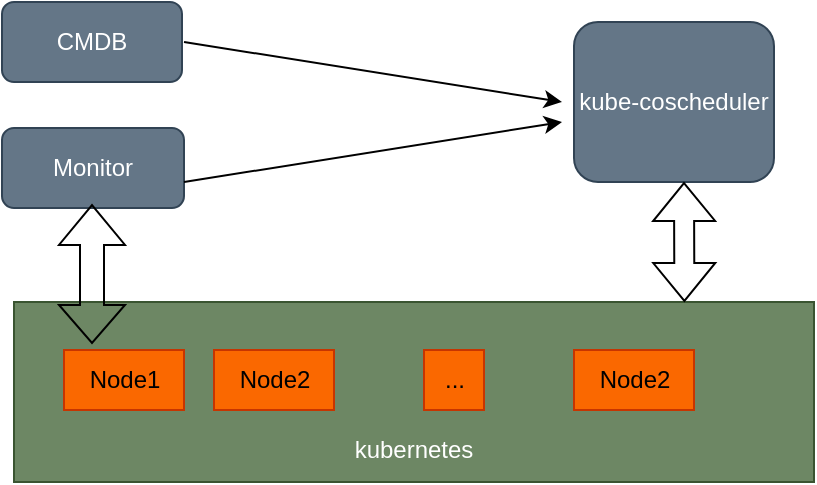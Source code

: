<mxfile version="24.7.8">
  <diagram name="第 1 页" id="hohoXE6kXmkcjNNXuMGf">
    <mxGraphModel dx="954" dy="581" grid="1" gridSize="10" guides="1" tooltips="1" connect="1" arrows="1" fold="1" page="1" pageScale="1" pageWidth="827" pageHeight="1169" math="0" shadow="0">
      <root>
        <mxCell id="0" />
        <mxCell id="1" parent="0" />
        <mxCell id="yrooIhPTmvuDeVJ7sGA4-1" value="CMDB" style="rounded=1;whiteSpace=wrap;html=1;fillColor=#647687;strokeColor=#314354;fontColor=#ffffff;" vertex="1" parent="1">
          <mxGeometry x="200" y="160" width="90" height="40" as="geometry" />
        </mxCell>
        <mxCell id="yrooIhPTmvuDeVJ7sGA4-2" value="kube-coscheduler" style="rounded=1;whiteSpace=wrap;html=1;fillColor=#647687;strokeColor=#314354;fontColor=#ffffff;" vertex="1" parent="1">
          <mxGeometry x="486" y="170" width="100" height="80" as="geometry" />
        </mxCell>
        <mxCell id="yrooIhPTmvuDeVJ7sGA4-4" value="&lt;div&gt;&lt;br&gt;&lt;/div&gt;&lt;div&gt;&lt;br&gt;&lt;/div&gt;&lt;div&gt;&lt;br&gt;&lt;/div&gt;&lt;div&gt;&lt;br&gt;&lt;/div&gt;kubernetes" style="rounded=0;whiteSpace=wrap;html=1;fillColor=#6d8764;fontColor=#ffffff;strokeColor=#3A5431;" vertex="1" parent="1">
          <mxGeometry x="206" y="310" width="400" height="90" as="geometry" />
        </mxCell>
        <mxCell id="yrooIhPTmvuDeVJ7sGA4-8" value="Node1" style="text;html=1;align=center;verticalAlign=middle;resizable=0;points=[];autosize=1;strokeColor=#C73500;fillColor=#fa6800;fontColor=#000000;" vertex="1" parent="1">
          <mxGeometry x="231" y="334" width="60" height="30" as="geometry" />
        </mxCell>
        <mxCell id="yrooIhPTmvuDeVJ7sGA4-9" value="Node2" style="text;html=1;align=center;verticalAlign=middle;resizable=0;points=[];autosize=1;strokeColor=#C73500;fillColor=#fa6800;fontColor=#000000;" vertex="1" parent="1">
          <mxGeometry x="306" y="334" width="60" height="30" as="geometry" />
        </mxCell>
        <mxCell id="yrooIhPTmvuDeVJ7sGA4-10" value="Node2" style="text;html=1;align=center;verticalAlign=middle;resizable=0;points=[];autosize=1;strokeColor=#C73500;fillColor=#fa6800;fontColor=#000000;" vertex="1" parent="1">
          <mxGeometry x="486" y="334" width="60" height="30" as="geometry" />
        </mxCell>
        <mxCell id="yrooIhPTmvuDeVJ7sGA4-11" value="..." style="text;html=1;align=center;verticalAlign=middle;resizable=0;points=[];autosize=1;strokeColor=#C73500;fillColor=#fa6800;fontColor=#000000;" vertex="1" parent="1">
          <mxGeometry x="411" y="334" width="30" height="30" as="geometry" />
        </mxCell>
        <mxCell id="yrooIhPTmvuDeVJ7sGA4-12" value="Monitor" style="rounded=1;whiteSpace=wrap;html=1;fillColor=#647687;strokeColor=#314354;fontColor=#ffffff;" vertex="1" parent="1">
          <mxGeometry x="200" y="223" width="91" height="40" as="geometry" />
        </mxCell>
        <mxCell id="yrooIhPTmvuDeVJ7sGA4-15" value="" style="endArrow=classic;html=1;rounded=0;" edge="1" parent="1">
          <mxGeometry width="50" height="50" relative="1" as="geometry">
            <mxPoint x="291" y="180" as="sourcePoint" />
            <mxPoint x="480" y="210" as="targetPoint" />
          </mxGeometry>
        </mxCell>
        <mxCell id="yrooIhPTmvuDeVJ7sGA4-16" value="" style="endArrow=classic;html=1;rounded=0;" edge="1" parent="1">
          <mxGeometry width="50" height="50" relative="1" as="geometry">
            <mxPoint x="291" y="250" as="sourcePoint" />
            <mxPoint x="480" y="220" as="targetPoint" />
          </mxGeometry>
        </mxCell>
        <mxCell id="yrooIhPTmvuDeVJ7sGA4-17" value="" style="shape=flexArrow;endArrow=classic;startArrow=classic;html=1;rounded=0;exitX=0.838;exitY=0;exitDx=0;exitDy=0;exitPerimeter=0;" edge="1" parent="1" source="yrooIhPTmvuDeVJ7sGA4-4">
          <mxGeometry width="100" height="100" relative="1" as="geometry">
            <mxPoint x="441" y="350" as="sourcePoint" />
            <mxPoint x="541" y="250" as="targetPoint" />
          </mxGeometry>
        </mxCell>
        <mxCell id="yrooIhPTmvuDeVJ7sGA4-19" value="" style="shape=flexArrow;endArrow=classic;startArrow=classic;html=1;rounded=0;width=12;endSize=6.33;" edge="1" parent="1">
          <mxGeometry width="100" height="100" relative="1" as="geometry">
            <mxPoint x="245" y="331" as="sourcePoint" />
            <mxPoint x="245" y="261" as="targetPoint" />
          </mxGeometry>
        </mxCell>
      </root>
    </mxGraphModel>
  </diagram>
</mxfile>
